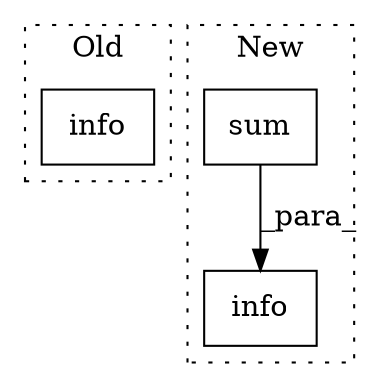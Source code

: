 digraph G {
subgraph cluster0 {
1 [label="info" a="32" s="15950,16095" l="5,2" shape="box"];
label = "Old";
style="dotted";
}
subgraph cluster1 {
2 [label="sum" a="32" s="15550,15571" l="4,1" shape="box"];
3 [label="info" a="32" s="15462,15597" l="5,1" shape="box"];
label = "New";
style="dotted";
}
2 -> 3 [label="_para_"];
}